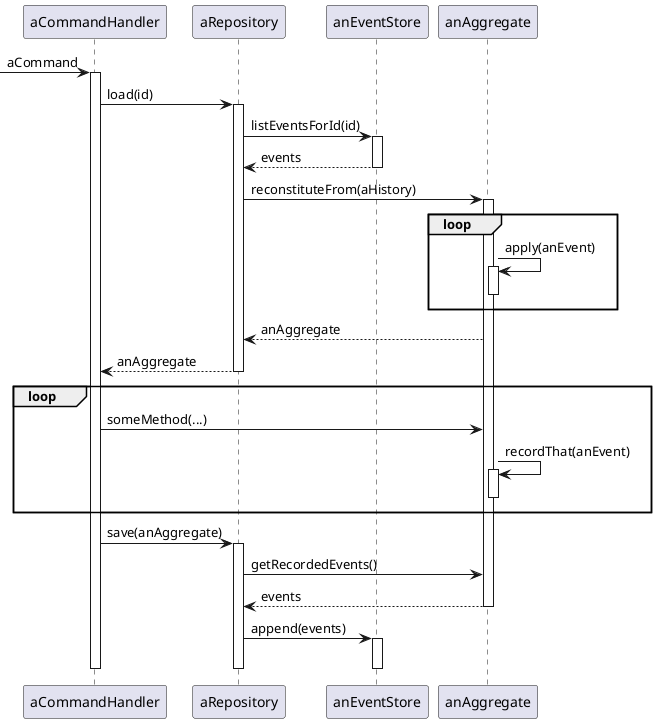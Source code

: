 @startuml
-> aCommandHandler: aCommand
activate aCommandHandler
aCommandHandler -> aRepository: load(id)
activate aRepository
aRepository -> anEventStore: listEventsForId(id)
activate anEventStore
aRepository <-- anEventStore: events
deactivate anEventStore
aRepository -> anAggregate: reconstituteFrom(aHistory)
activate anAggregate
loop
anAggregate -> anAggregate: apply(anEvent)
activate anAggregate
deactivate anAggregate
end
aRepository <-- anAggregate: anAggregate
aCommandHandler <-- aRepository: anAggregate
deactivate aRepository
loop
aCommandHandler -> anAggregate: someMethod(...)
anAggregate -> anAggregate: recordThat(anEvent)
activate anAggregate
deactivate anAggregate
end
aCommandHandler -> aRepository: save(anAggregate)
activate aRepository
aRepository -> anAggregate: getRecordedEvents()
aRepository <-- anAggregate: events
deactivate anAggregate
aRepository -> anEventStore: append(events)
activate anEventStore
deactivate aRepository
deactivate anEventStore
deactivate aCommandHandler
@enduml
